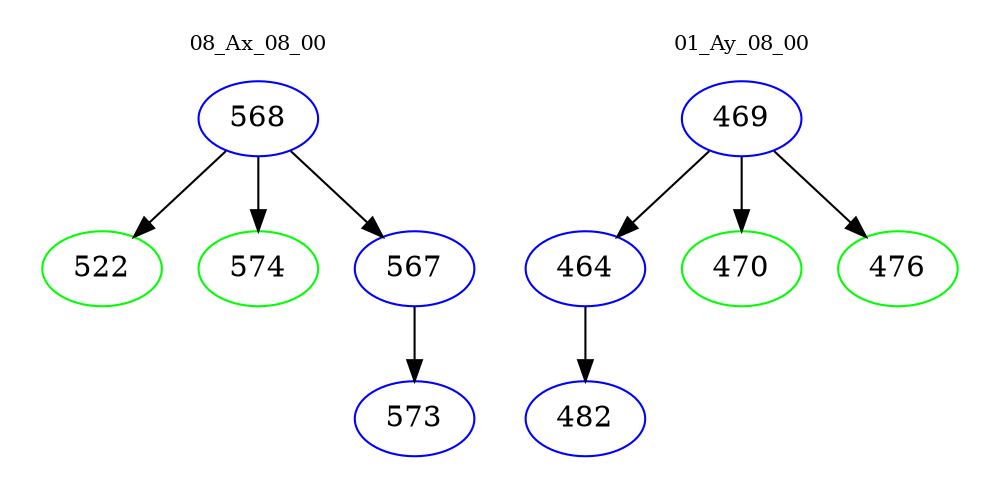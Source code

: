 digraph{
subgraph cluster_0 {
color = white
label = "08_Ax_08_00";
fontsize=10;
T0_568 [label="568", color="blue"]
T0_568 -> T0_522 [color="black"]
T0_522 [label="522", color="green"]
T0_568 -> T0_574 [color="black"]
T0_574 [label="574", color="green"]
T0_568 -> T0_567 [color="black"]
T0_567 [label="567", color="blue"]
T0_567 -> T0_573 [color="black"]
T0_573 [label="573", color="blue"]
}
subgraph cluster_1 {
color = white
label = "01_Ay_08_00";
fontsize=10;
T1_469 [label="469", color="blue"]
T1_469 -> T1_464 [color="black"]
T1_464 [label="464", color="blue"]
T1_464 -> T1_482 [color="black"]
T1_482 [label="482", color="blue"]
T1_469 -> T1_470 [color="black"]
T1_470 [label="470", color="green"]
T1_469 -> T1_476 [color="black"]
T1_476 [label="476", color="green"]
}
}
